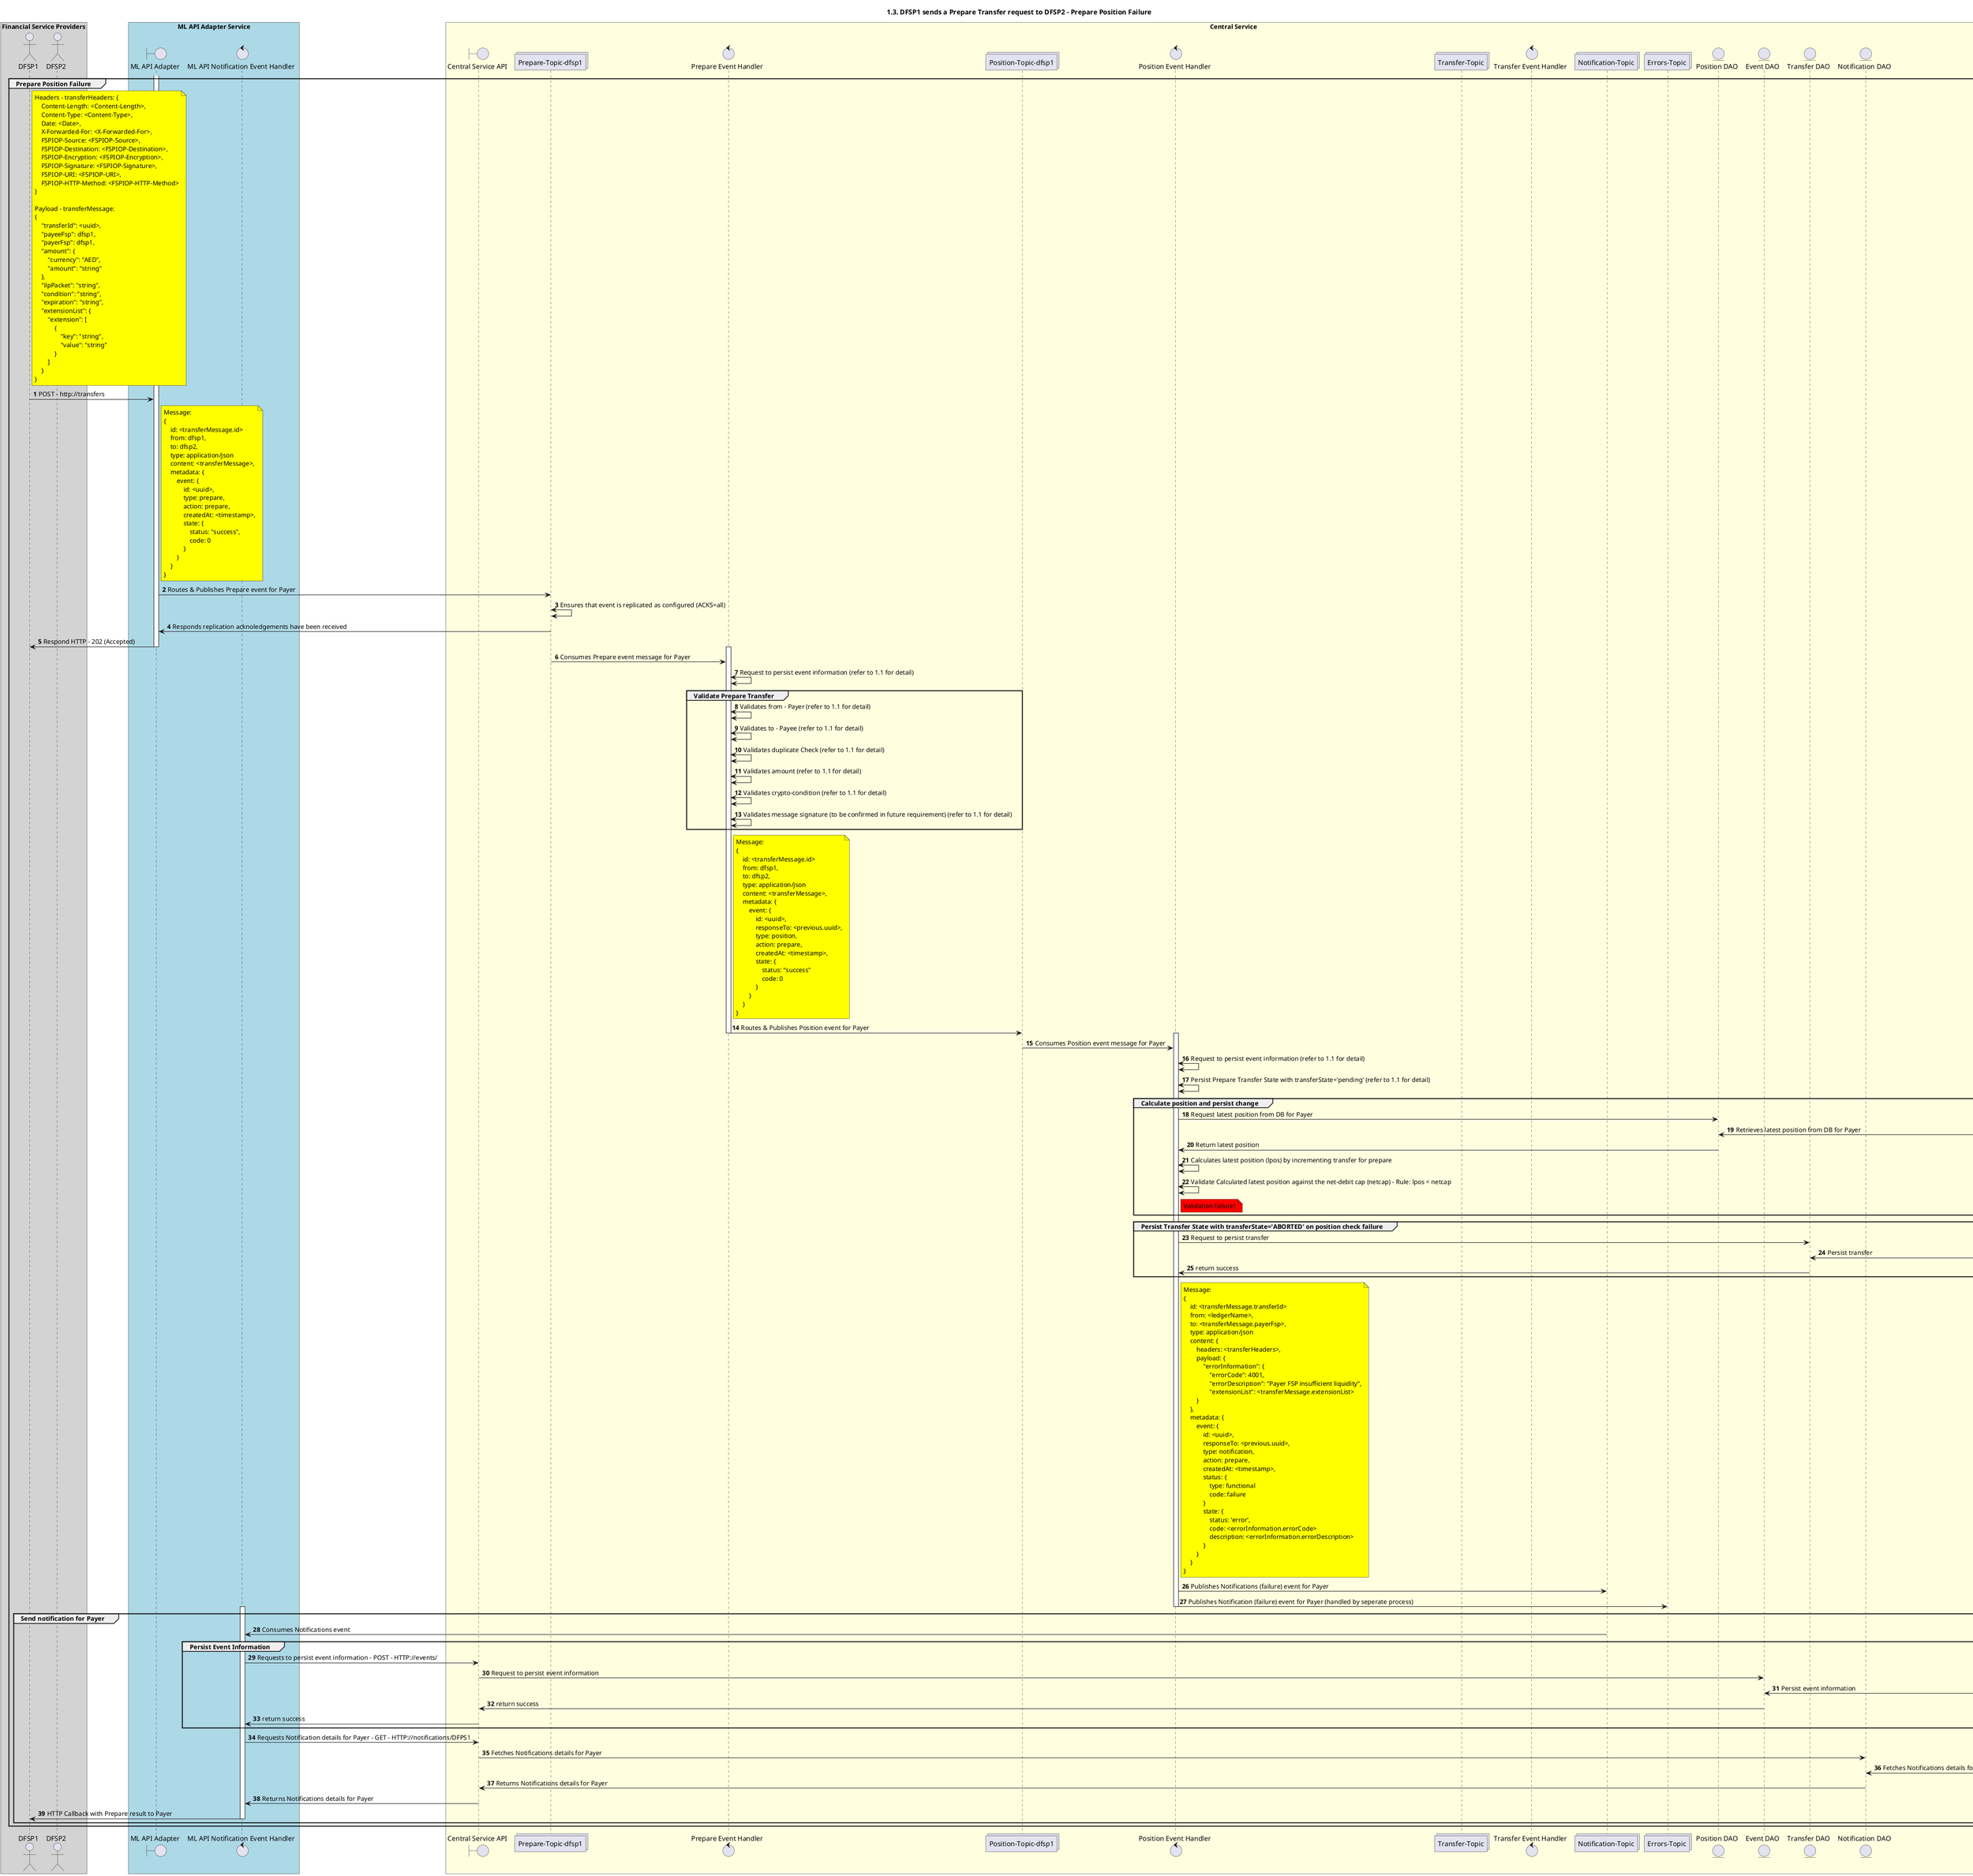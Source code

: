 @startuml
' declate title
title 1.3. DFSP1 sends a Prepare Transfer request to DFSP2 - Prepare Position Failure

autonumber

' Actor Keys:
'   boundary - APIs/Interfaces, etc
'   collections - Kafka Topics
'   control - Kafka Consumers
'   entity - Database Access Objects
'   database - Database Persistance Store

' declare actors
actor DFSP1
actor DFSP2
boundary "ML API Adapter" as MLAPI
control "ML API Notification Event Handler" as NOTIFY_HANDLER
boundary "Central Service API" as CSAPI
collections "Prepare-Topic-dfsp1" as TOPIC_PREPARE_DFSP1
control "Prepare Event Handler" as PREP_HANDLER
collections "Position-Topic-dfsp1" as TOPIC_POSITION_DFSP1
control "Position Event Handler" as POS_HANDLER
collections "Transfer-Topic" as TOPIC_TRANSFERS
control "Transfer Event Handler" as TRANS_HANDLER
collections "Notification-Topic" as TOPIC_NOTIFICATIONS
collections "Errors-Topic" as ERRORS_NOTIFICATIONS
entity "Position DAO" as POS_DAO
entity "Event DAO" as EVENT_DAO
entity "Transfer DAO" as TRANS_DAO
entity "Notification DAO" as NOTIFY_DAO
database "Central Store" as DB

box "Financial Service Providers" #LightGray
	participant DFSP1
	participant DFSP2
end box

box "ML API Adapter Service" #LightBlue
	participant MLAPI
	participant NOTIFY_HANDLER
end box

box "Central Service" #LightYellow
    participant CSAPI
	participant TOPIC_PREPARE_DFSP1
    participant PREP_HANDLER
    participant TOPIC_POSITION_DFSP1
    participant POS_HANDLER
    participant TOPIC_TRANSFERS
    participant TRANS_HANDLER
    participant TOPIC_NOTIFICATIONS
    participant ERRORS_NOTIFICATIONS
    participant POS_DAO
    participant EVENT_DAO
    participant TRANS_DAO
    participant NOTIFY_DAO
    participant DB
end box

' start flow
group Prepare Position Failure
    activate MLAPI
    note right of DFSP1 #yellow
        Headers - transferHeaders: {
            Content-Length: <Content-Length>,
            Content-Type: <Content-Type>,
            Date: <Date>,
            X-Forwarded-For: <X-Forwarded-For>,
            FSPIOP-Source: <FSPIOP-Source>,
            FSPIOP-Destination: <FSPIOP-Destination>,
            FSPIOP-Encryption: <FSPIOP-Encryption>,
            FSPIOP-Signature: <FSPIOP-Signature>,
            FSPIOP-URI: <FSPIOP-URI>,
            FSPIOP-HTTP-Method: <FSPIOP-HTTP-Method>
        }

        Payload - transferMessage:
        {
            "transferId": <uuid>,
            "payeeFsp": dfsp1,
            "payerFsp": dfsp1,
            "amount": {
                "currency": "AED",
                "amount": "string"
            },
            "ilpPacket": "string",
            "condition": "string",
            "expiration": "string",
            "extensionList": {
                "extension": [
                    {
                        "key": "string",
                        "value": "string"
                    }
                ]
            }
        }
    end note
    DFSP1 -> MLAPI: POST - http://transfers
    note right of MLAPI #yellow
        Message:
        {
            id: <transferMessage.id>
            from: dfsp1,
            to: dfsp2,
            type: application/json
            content: <transferMessage>,
            metadata: {
                event: {
                    id: <uuid>,
                    type: prepare,
                    action: prepare,
                    createdAt: <timestamp>,
                    state: {
                        status: "success",
                        code: 0
                    }
                }
            }
        }
    end note
    MLAPI -> TOPIC_PREPARE_DFSP1: Routes & Publishes Prepare event for Payer
    TOPIC_PREPARE_DFSP1 <-> TOPIC_PREPARE_DFSP1: Ensures that event is replicated as configured (ACKS=all)
    TOPIC_PREPARE_DFSP1 -> MLAPI: Responds replication acknoledgements have been received
    MLAPI -> DFSP1: Respond HTTP - 202 (Accepted)
    deactivate MLAPI

    activate PREP_HANDLER
    TOPIC_PREPARE_DFSP1 -> PREP_HANDLER: Consumes Prepare event message for Payer
    PREP_HANDLER <-> PREP_HANDLER: Request to persist event information (refer to 1.1 for detail)
    group Validate Prepare Transfer
        PREP_HANDLER <-> PREP_HANDLER: Validates from - Payer (refer to 1.1 for detail)
        PREP_HANDLER <-> PREP_HANDLER: Validates to - Payee (refer to 1.1 for detail)
        PREP_HANDLER <-> PREP_HANDLER: Validates duplicate Check (refer to 1.1 for detail)
        PREP_HANDLER <-> PREP_HANDLER: Validates amount (refer to 1.1 for detail)
        PREP_HANDLER <-> PREP_HANDLER: Validates crypto-condition (refer to 1.1 for detail)
        PREP_HANDLER <-> PREP_HANDLER: Validates message signature (to be confirmed in future requirement) (refer to 1.1 for detail)
    end
    note right of PREP_HANDLER #yellow
        Message:
        {
            id: <transferMessage.id>
            from: dfsp1,
            to: dfsp2,
            type: application/json
            content: <transferMessage>,
            metadata: {
                event: {
                    id: <uuid>,
                    responseTo: <previous.uuid>,
                    type: position,
                    action: prepare,
                    createdAt: <timestamp>,
                    state: {
                        status: "success"
                        code: 0
                    }
                }
            }
        }
    end note
    PREP_HANDLER -> TOPIC_POSITION_DFSP1: Routes & Publishes Position event for Payer
    deactivate PREP_HANDLER

    activate POS_HANDLER
    TOPIC_POSITION_DFSP1 -> POS_HANDLER: Consumes Position event message for Payer
    POS_HANDLER <-> POS_HANDLER: Request to persist event information (refer to 1.1 for detail)
    POS_HANDLER <-> POS_HANDLER: Persist Prepare Transfer State with transferState='pending' (refer to 1.1 for detail)

    group Calculate position and persist change
        POS_HANDLER -> POS_DAO: Request latest position from DB for Payer
        POS_DAO <-> DB: Retrieves latest position from DB for Payer
        POS_DAO -> POS_HANDLER: Return latest position

        POS_HANDLER <-> POS_HANDLER: Calculates latest position (lpos) by incrementing transfer for prepare
        POS_HANDLER <-> POS_HANDLER: Validate Calculated latest position against the net-debit cap (netcap) - Rule: lpos < netcap
        
        note right of POS_HANDLER #red: Validation failure!
    end
    ' POS_HANDLER -> EVENT_DAO: Request to persist event information
    ' EVENT_DAO <-> DB: Persist event information
    ' EVENT_DAO -> POS_HANDLER: return success
    group Persist Transfer State with transferState='ABORTED' on position check failure
        POS_HANDLER -> TRANS_DAO: Request to persist transfer
        TRANS_DAO <-> DB: Persist transfer
        TRANS_DAO -> POS_HANDLER: return success
    end
    note right of POS_HANDLER #yellow
        Message:
        {
            id: <transferMessage.transferId>
            from: <ledgerName>,
            to: <transferMessage.payerFsp>,
            type: application/json
            content: {
                headers: <transferHeaders>,
                payload: {
                    "errorInformation": {
                        "errorCode": 4001,
                        "errorDescription": "Payer FSP insufficient liquidity",
                        "extensionList": <transferMessage.extensionList>
                }
            },
            metadata: {
                event: {
                    id: <uuid>,
                    responseTo: <previous.uuid>,
                    type: notification,
                    action: prepare,
                    createdAt: <timestamp>,
                    status: {
                        type: functional
                        code: failure
                    }
                    state: {
                        status: 'error',
                        code: <errorInformation.errorCode>
                        description: <errorInformation.errorDescription>
                    }
                }
            }
        }
    end note
    POS_HANDLER -> TOPIC_NOTIFICATIONS: Publishes Notifications (failure) event for Payer
    POS_HANDLER -> ERRORS_NOTIFICATIONS: Publishes Notification (failure) event for Payer (handled by seperate process)
    deactivate POS_HANDLER

    group Send notification for Payer
        activate NOTIFY_HANDLER
        TOPIC_NOTIFICATIONS -> NOTIFY_HANDLER: Consumes Notifications event
        group Persist Event Information
            NOTIFY_HANDLER -> CSAPI: Requests to persist event information - POST - HTTP://events/
            CSAPI -> EVENT_DAO: Request to persist event information
            EVENT_DAO <-> DB: Persist event information
            EVENT_DAO -> CSAPI: return success
            CSAPI -> NOTIFY_HANDLER: return success
        end
        NOTIFY_HANDLER -> CSAPI: Requests Notification details for Payer - GET - HTTP://notifications/DFPS1
        CSAPI -> NOTIFY_DAO: Fetches Notifications details for Payer
        NOTIFY_DAO <-> DB: Fetches Notifications details for Payer
        NOTIFY_DAO -> CSAPI: Returns Notifications details for Payer
        CSAPI -> NOTIFY_HANDLER: Returns Notifications details for Payer
        NOTIFY_HANDLER -> DFSP1: HTTP Callback with Prepare result to Payer
        deactivate NOTIFY_HANDLER
    end
end
@enduml
